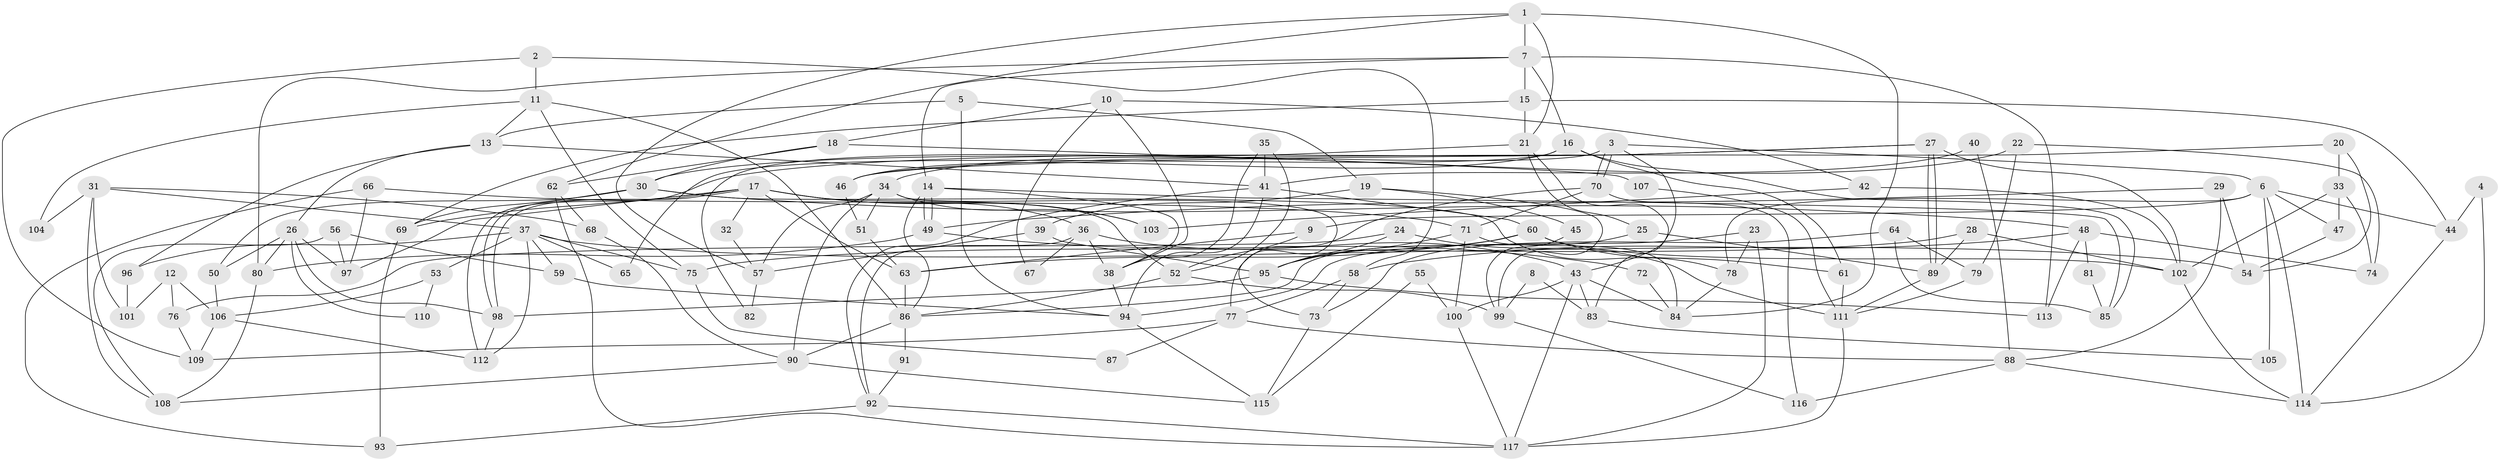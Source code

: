 // Generated by graph-tools (version 1.1) at 2025/50/03/09/25 04:50:06]
// undirected, 117 vertices, 234 edges
graph export_dot {
graph [start="1"]
  node [color=gray90,style=filled];
  1;
  2;
  3;
  4;
  5;
  6;
  7;
  8;
  9;
  10;
  11;
  12;
  13;
  14;
  15;
  16;
  17;
  18;
  19;
  20;
  21;
  22;
  23;
  24;
  25;
  26;
  27;
  28;
  29;
  30;
  31;
  32;
  33;
  34;
  35;
  36;
  37;
  38;
  39;
  40;
  41;
  42;
  43;
  44;
  45;
  46;
  47;
  48;
  49;
  50;
  51;
  52;
  53;
  54;
  55;
  56;
  57;
  58;
  59;
  60;
  61;
  62;
  63;
  64;
  65;
  66;
  67;
  68;
  69;
  70;
  71;
  72;
  73;
  74;
  75;
  76;
  77;
  78;
  79;
  80;
  81;
  82;
  83;
  84;
  85;
  86;
  87;
  88;
  89;
  90;
  91;
  92;
  93;
  94;
  95;
  96;
  97;
  98;
  99;
  100;
  101;
  102;
  103;
  104;
  105;
  106;
  107;
  108;
  109;
  110;
  111;
  112;
  113;
  114;
  115;
  116;
  117;
  1 -- 84;
  1 -- 62;
  1 -- 7;
  1 -- 21;
  1 -- 57;
  2 -- 58;
  2 -- 109;
  2 -- 11;
  3 -- 43;
  3 -- 70;
  3 -- 70;
  3 -- 6;
  3 -- 82;
  4 -- 114;
  4 -- 44;
  5 -- 13;
  5 -- 94;
  5 -- 19;
  6 -- 44;
  6 -- 9;
  6 -- 47;
  6 -- 78;
  6 -- 105;
  6 -- 114;
  7 -- 14;
  7 -- 15;
  7 -- 16;
  7 -- 80;
  7 -- 113;
  8 -- 83;
  8 -- 99;
  9 -- 63;
  9 -- 52;
  10 -- 42;
  10 -- 38;
  10 -- 18;
  10 -- 67;
  11 -- 86;
  11 -- 13;
  11 -- 75;
  11 -- 104;
  12 -- 106;
  12 -- 101;
  12 -- 76;
  13 -- 26;
  13 -- 41;
  13 -- 96;
  14 -- 38;
  14 -- 49;
  14 -- 49;
  14 -- 85;
  14 -- 86;
  15 -- 21;
  15 -- 44;
  15 -- 69;
  16 -- 61;
  16 -- 46;
  16 -- 65;
  16 -- 85;
  17 -- 98;
  17 -- 98;
  17 -- 69;
  17 -- 32;
  17 -- 36;
  17 -- 52;
  17 -- 63;
  17 -- 97;
  17 -- 103;
  18 -- 62;
  18 -- 30;
  18 -- 107;
  19 -- 39;
  19 -- 45;
  19 -- 99;
  20 -- 46;
  20 -- 54;
  20 -- 33;
  21 -- 30;
  21 -- 25;
  21 -- 83;
  22 -- 79;
  22 -- 74;
  22 -- 34;
  23 -- 94;
  23 -- 78;
  23 -- 117;
  24 -- 111;
  24 -- 95;
  24 -- 76;
  25 -- 86;
  25 -- 89;
  26 -- 98;
  26 -- 97;
  26 -- 50;
  26 -- 80;
  26 -- 110;
  27 -- 89;
  27 -- 89;
  27 -- 112;
  27 -- 46;
  27 -- 102;
  28 -- 75;
  28 -- 89;
  28 -- 102;
  29 -- 49;
  29 -- 88;
  29 -- 54;
  30 -- 50;
  30 -- 48;
  30 -- 69;
  30 -- 78;
  31 -- 37;
  31 -- 108;
  31 -- 68;
  31 -- 101;
  31 -- 104;
  32 -- 57;
  33 -- 102;
  33 -- 47;
  33 -- 74;
  34 -- 51;
  34 -- 57;
  34 -- 73;
  34 -- 90;
  34 -- 103;
  35 -- 41;
  35 -- 52;
  35 -- 38;
  36 -- 92;
  36 -- 38;
  36 -- 43;
  36 -- 67;
  37 -- 54;
  37 -- 59;
  37 -- 53;
  37 -- 65;
  37 -- 75;
  37 -- 96;
  37 -- 112;
  38 -- 94;
  39 -- 95;
  39 -- 57;
  40 -- 88;
  40 -- 41;
  41 -- 60;
  41 -- 92;
  41 -- 94;
  42 -- 102;
  42 -- 103;
  43 -- 100;
  43 -- 83;
  43 -- 84;
  43 -- 117;
  44 -- 114;
  45 -- 99;
  46 -- 51;
  47 -- 54;
  48 -- 113;
  48 -- 58;
  48 -- 74;
  48 -- 81;
  49 -- 80;
  49 -- 72;
  50 -- 106;
  51 -- 63;
  52 -- 86;
  52 -- 99;
  53 -- 106;
  53 -- 110;
  55 -- 100;
  55 -- 115;
  56 -- 97;
  56 -- 108;
  56 -- 59;
  57 -- 82;
  58 -- 73;
  58 -- 77;
  59 -- 94;
  60 -- 102;
  60 -- 63;
  60 -- 61;
  60 -- 95;
  61 -- 111;
  62 -- 68;
  62 -- 117;
  63 -- 86;
  64 -- 73;
  64 -- 85;
  64 -- 79;
  66 -- 93;
  66 -- 71;
  66 -- 97;
  68 -- 90;
  69 -- 93;
  70 -- 77;
  70 -- 71;
  70 -- 116;
  71 -- 84;
  71 -- 95;
  71 -- 100;
  72 -- 84;
  73 -- 115;
  75 -- 87;
  76 -- 109;
  77 -- 88;
  77 -- 87;
  77 -- 109;
  78 -- 84;
  79 -- 111;
  80 -- 108;
  81 -- 85;
  83 -- 105;
  86 -- 90;
  86 -- 91;
  88 -- 114;
  88 -- 116;
  89 -- 111;
  90 -- 108;
  90 -- 115;
  91 -- 92;
  92 -- 117;
  92 -- 93;
  94 -- 115;
  95 -- 98;
  95 -- 113;
  96 -- 101;
  98 -- 112;
  99 -- 116;
  100 -- 117;
  102 -- 114;
  106 -- 109;
  106 -- 112;
  107 -- 111;
  111 -- 117;
}
